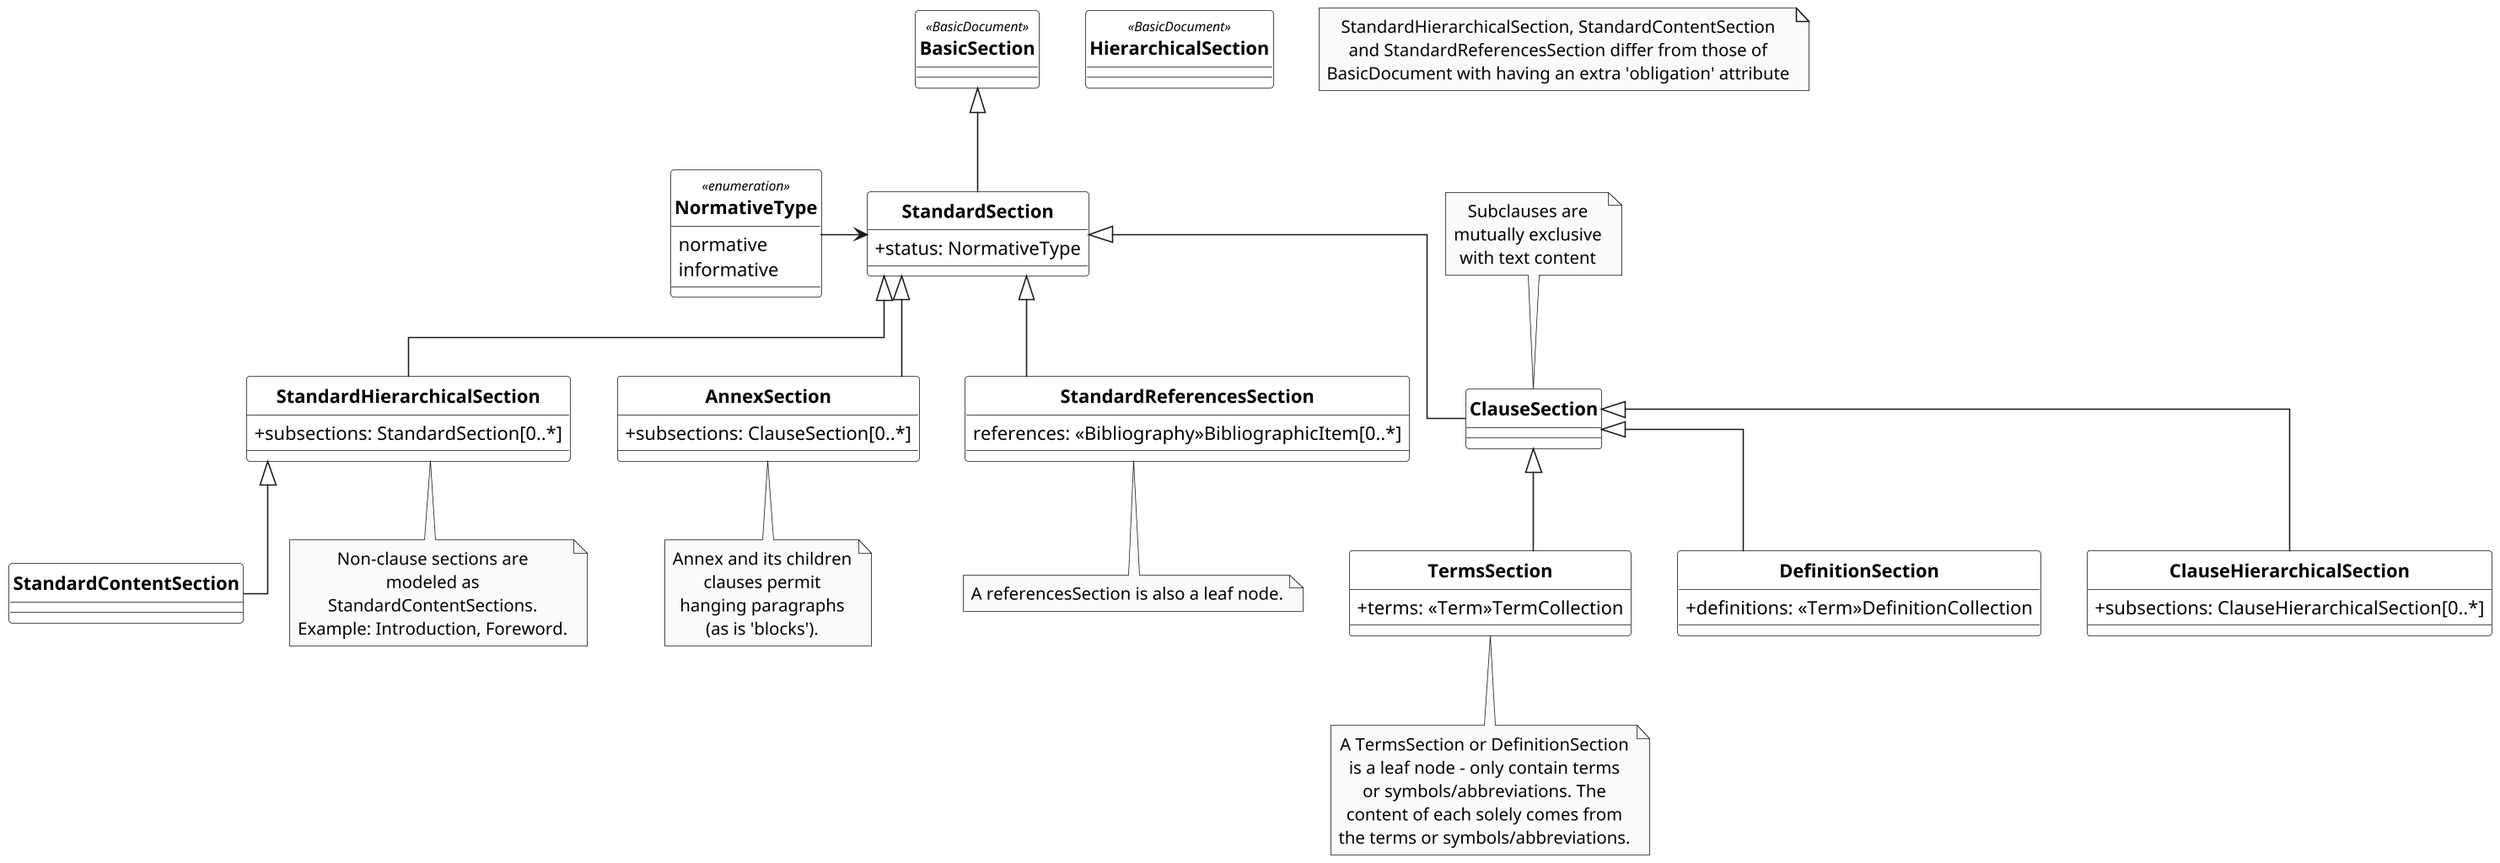 @startuml StandardDoc_Sections
/'
Diagram:        StandardDoc_Sections
DateCreate:     22/08/2018
Description:    Metanorma StandardDocument ("StanDoc") is a family of document models that forms the basis of Metanorma IsoDoc, which is used to represent 
                ISO Standards and similarly structured standards. It itself is an instantiation of BasicDocument (BasicDoc)
                It is one of the document models that Selagraph operates on.
                Metanorma StandardDocument itself is a document model can form the basis of multiple standard document types, including:
                
                - ISO Standards
                - CSD Standards
                - Chinese Standards (GB and family)
                
                The Relaton Bibliography UML models used within these models are located here: Relaton BibModels

Hystory of changes:
> DD/MM/YYYY
    - 10/06/2019: refine modelling of sections
    - 
'/

'******* CONFIGURATION ************************************************
skinparam classAttributeIconSize 0
skinparam Dpi 150
skinparam Monochrome true
skinparam LineType ortho
hide circle
/' skinparam CircledCharacterRadius 0 '/
/' skinparam CircledCharacterFontSize 0 '/
skinparam Default {
TextAlignment center
FontName Helvetica
}
skinparam Class {
AttributeIconSize 0
BackgroundColor White
FontStyle bold
StereotypeFontSize 10
}
skinparam Rectangle {
BackgroundColor White
FontStyle bold
FontSize 11
StereotypeFontSize 10
}
skinparam Object {
BackgroundColor White
FontStyle bold
FontSize 11
StereotypeFontSize 10
}

skinparam Entity {
StereotypeFontSize 10
}

'******* CLASS DEFINITION *********************************************
class BasicSection <<BasicDocument>> {
}

class HierarchicalSection <<BasicDocument>> {
}

class StandardSection {
    +status: NormativeType
}

class StandardHierarchicalSection{
    +subsections: StandardSection[0..*]
}

class StandardContentSection{

}

class ClauseSection{
}

class ClauseHierarchicalSection{
    +subsections: ClauseHierarchicalSection[0..*]
}

class TermsSection{
    +terms: <<Term>>TermCollection
}

class DefinitionSection{
    +definitions: <<Term>>DefinitionCollection
}

class AnnexSection{
    +subsections: ClauseSection[0..*]
}

class StandardReferencesSection{
    references: <<Bibliography>>BibliographicItem[0..*]
}

enum NormativeType <<enumeration>>{
    normative
    informative
}

'******* NOTES ********************************************************
note "StandardHierarchicalSection, StandardContentSection\nand StandardReferencesSection differ from those of\nBasicDocument with having an extra 'obligation' attribute" as N1
note bottom of StandardHierarchicalSection: Non-clause sections are\nmodeled as\nStandardContentSections.\nExample: Introduction, Foreword.
note top of ClauseSection: Subclauses are\nmutually exclusive\nwith text content
note bottom of TermsSection: A TermsSection or DefinitionSection\nis a leaf node - only contain terms\nor symbols/abbreviations. The\ncontent of each solely comes from\nthe terms or symbols/abbreviations.
note bottom of AnnexSection: Annex and its children\nclauses permit\nhanging paragraphs\n(as is 'blocks').
note bottom of StandardReferencesSection: A referencesSection is also a leaf node.

'******* CLASS RELATIONS **********************************************
BasicSection <|-- StandardSection

StandardSection <-left- NormativeType
StandardSection <|-- StandardHierarchicalSection
StandardSection <|-- ClauseSection
StandardSection <|-- AnnexSection
StandardSection <|-- StandardReferencesSection

StandardHierarchicalSection <|-- StandardContentSection

ClauseSection <|-- TermsSection
ClauseSection <|-- DefinitionSection
ClauseSection <|-- ClauseHierarchicalSection

@enduml
